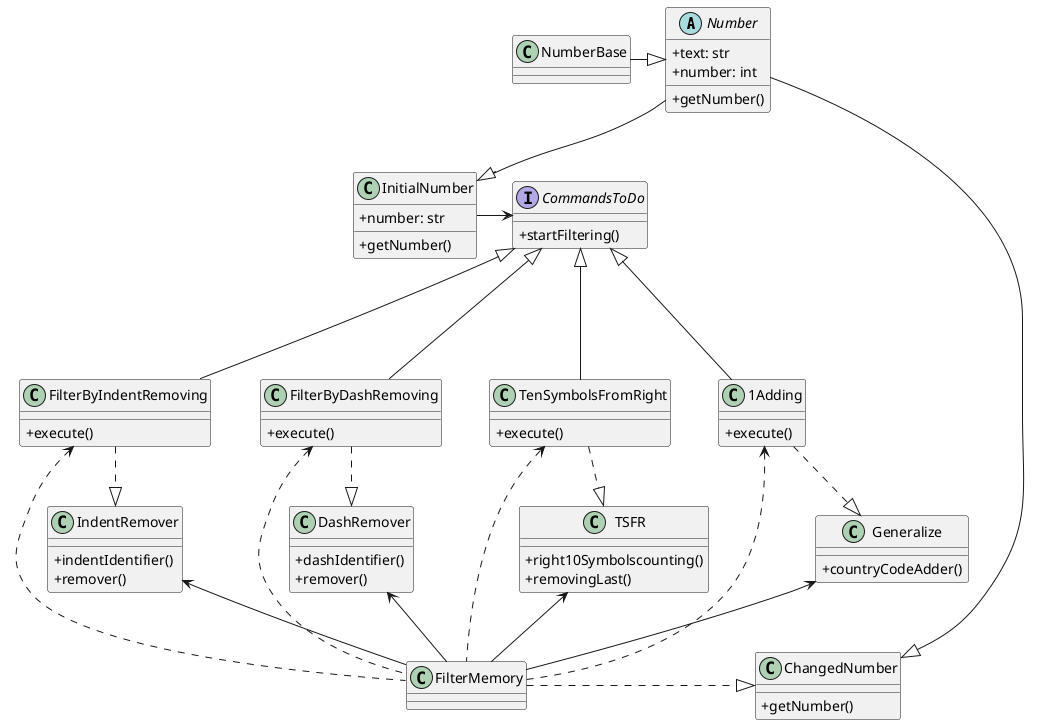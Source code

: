 @startuml
skinparam classAttributeIconSize 0
abstract Number {
+text: str
+number: int
+getNumber()
}
class InitialNumber {
+number: str
+getNumber()
}
class ChangedNumber {
+getNumber()
}
class NumberBase {
}
interface CommandsToDo {
+startFiltering()
}
class FilterMemory

class FilterByIndentRemoving {
+execute()
}
class FilterByDashRemoving {
+execute()
}
class TenSymbolsFromRight {
+execute()
}
class 1Adding {
+execute()
}

class IndentRemover {
+indentIdentifier()
+remover()
}

class DashRemover {
+dashIdentifier()
+remover()
}

class TSFR {
+right10Symbolscounting()
+removingLast()
}

class Generalize {
+countryCodeAdder()
}

InitialNumber -> CommandsToDo
NumberBase -|> Number
Number --|> InitialNumber
Number --|> ChangedNumber

CommandsToDo <|--- FilterByIndentRemoving
CommandsToDo <|-- FilterByDashRemoving
CommandsToDo <|-- TenSymbolsFromRight
CommandsToDo <|-- 1Adding

IndentRemover <-- FilterMemory
DashRemover <-- FilterMemory
TSFR <-- FilterMemory
Generalize <-- FilterMemory

FilterByIndentRemoving ..|> IndentRemover
FilterByDashRemoving ..|> DashRemover
TenSymbolsFromRight ..|> TSFR
1Adding ..|> Generalize

FilterByIndentRemoving <.. FilterMemory
FilterByDashRemoving <.. FilterMemory
TenSymbolsFromRight <.. FilterMemory
1Adding <.. FilterMemory

FilterMemory .|> ChangedNumber
@enduml



